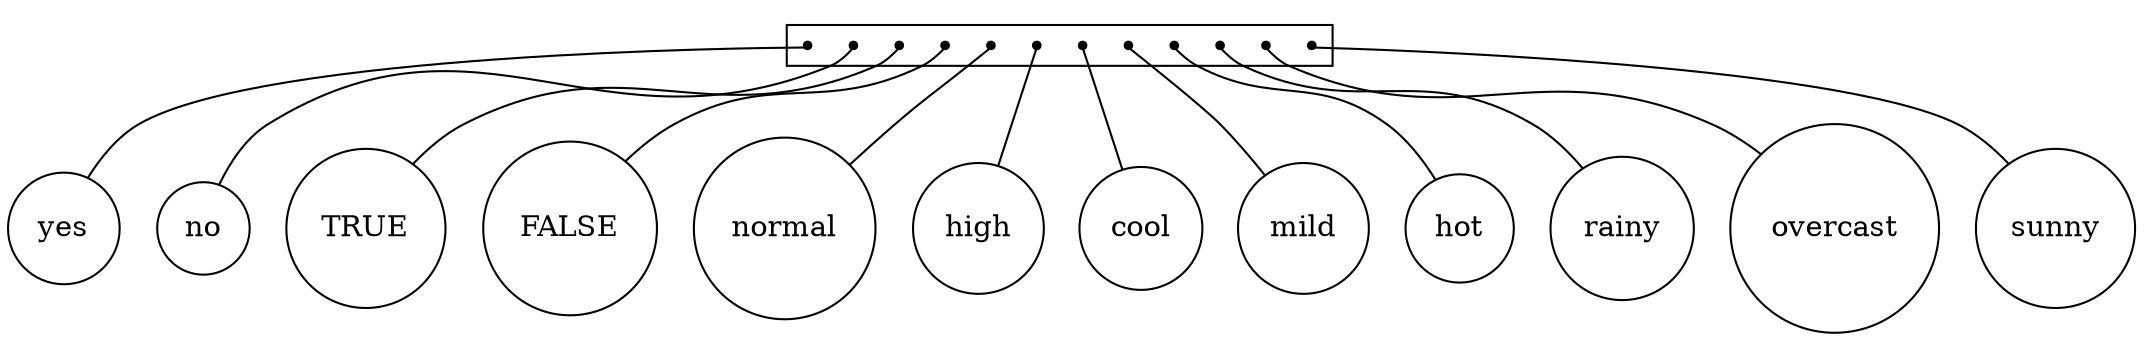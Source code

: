 strict digraph "exponential_2-structure" {
compound=true;
fontname=Verdana;
fontsize=12;
newrank=true;
node [shape=circle];
yes;
no;
TRUE;
FALSE;
normal;
high;
cool;
mild;
hot;
rainy;
overcast;
sunny;
subgraph cluster_mildFALSETRUEnoyesovercastnormalrainyhotcoolsunnyhigh {
node [shape=point];
s_yes;
s_no;
s_TRUE;
s_FALSE;
s_normal;
s_high;
s_cool;
s_mild;
s_hot;
s_rainy;
s_overcast;
s_sunny;
}

s_yes -> yes  [arrowhead=none];
s_no -> no  [arrowhead=none];
s_TRUE -> TRUE  [arrowhead=none];
s_FALSE -> FALSE  [arrowhead=none];
s_normal -> normal  [arrowhead=none];
s_high -> high  [arrowhead=none];
s_cool -> cool  [arrowhead=none];
s_mild -> mild  [arrowhead=none];
s_hot -> hot  [arrowhead=none];
s_rainy -> rainy  [arrowhead=none];
s_overcast -> overcast  [arrowhead=none];
s_sunny -> sunny  [arrowhead=none];
}
